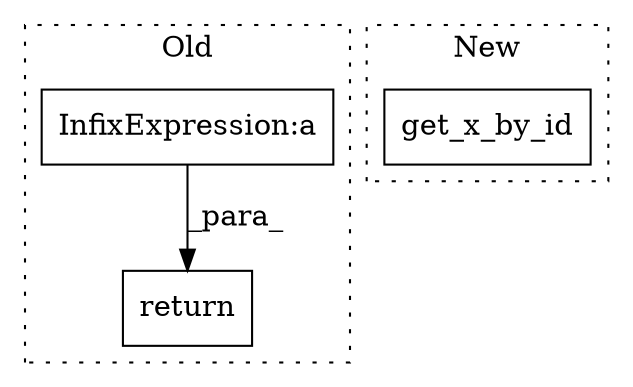 digraph G {
subgraph cluster0 {
1 [label="return" a="41" s="1057" l="7" shape="box"];
3 [label="InfixExpression:a" a="27" s="1091" l="3" shape="box"];
label = "Old";
style="dotted";
}
subgraph cluster1 {
2 [label="get_x_by_id" a="32" s="1155,1178" l="12,1" shape="box"];
label = "New";
style="dotted";
}
3 -> 1 [label="_para_"];
}